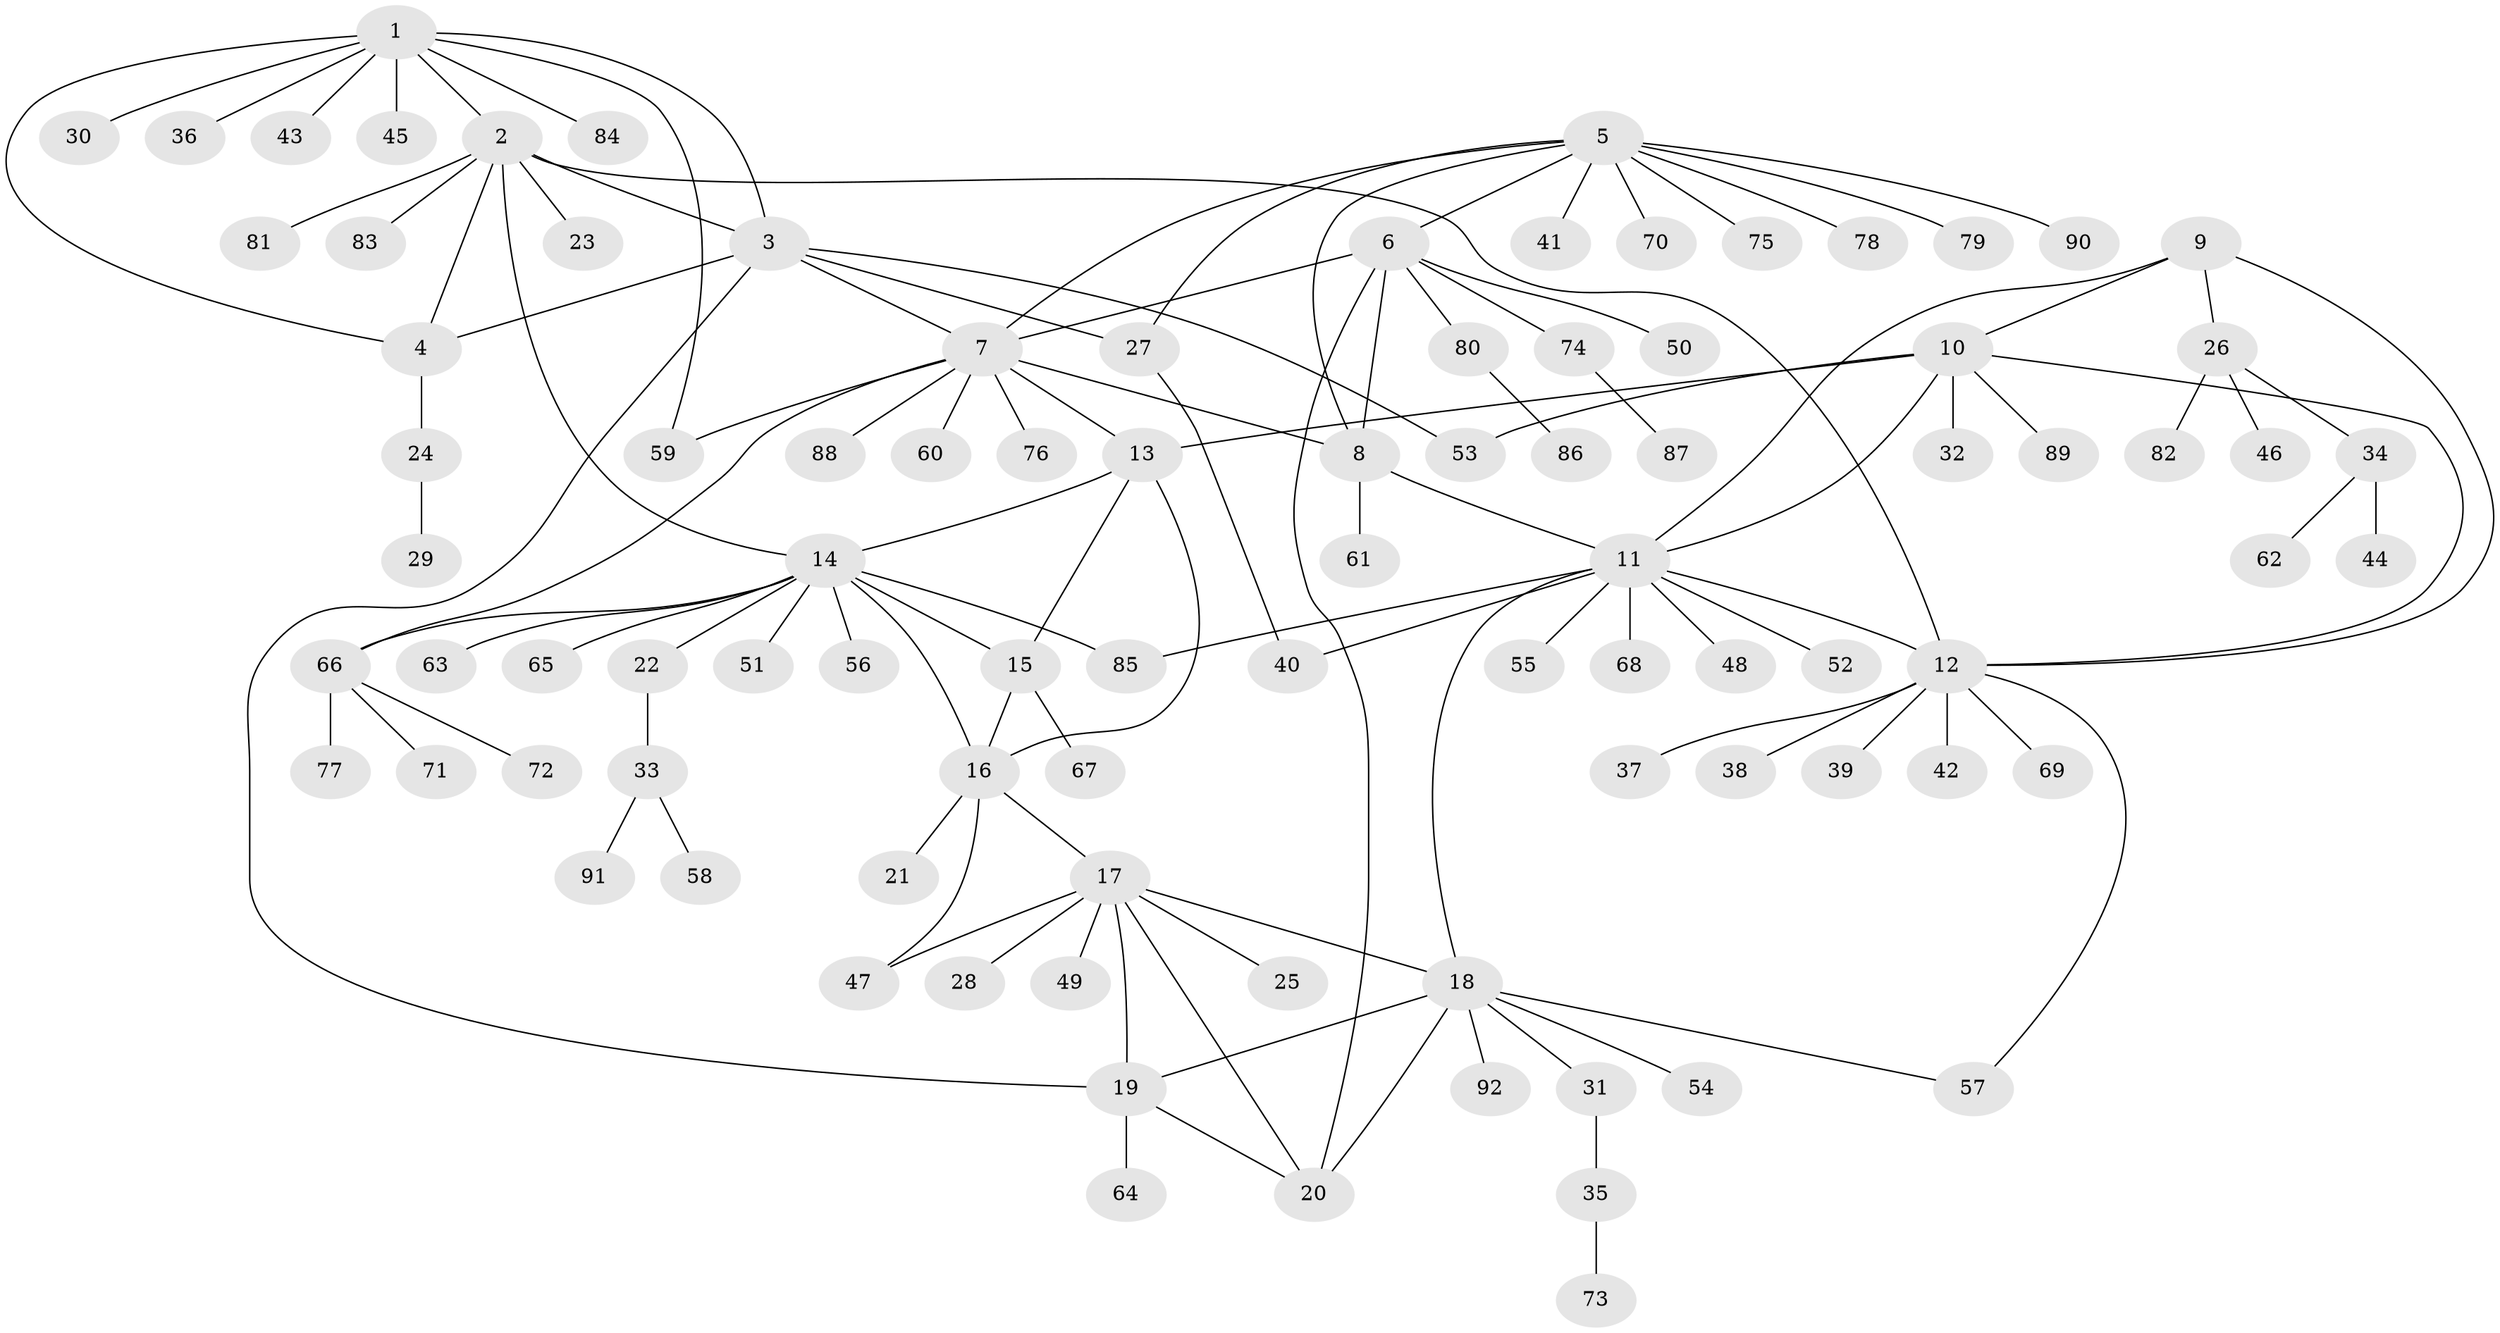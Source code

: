 // Generated by graph-tools (version 1.1) at 2025/02/03/09/25 03:02:50]
// undirected, 92 vertices, 120 edges
graph export_dot {
graph [start="1"]
  node [color=gray90,style=filled];
  1;
  2;
  3;
  4;
  5;
  6;
  7;
  8;
  9;
  10;
  11;
  12;
  13;
  14;
  15;
  16;
  17;
  18;
  19;
  20;
  21;
  22;
  23;
  24;
  25;
  26;
  27;
  28;
  29;
  30;
  31;
  32;
  33;
  34;
  35;
  36;
  37;
  38;
  39;
  40;
  41;
  42;
  43;
  44;
  45;
  46;
  47;
  48;
  49;
  50;
  51;
  52;
  53;
  54;
  55;
  56;
  57;
  58;
  59;
  60;
  61;
  62;
  63;
  64;
  65;
  66;
  67;
  68;
  69;
  70;
  71;
  72;
  73;
  74;
  75;
  76;
  77;
  78;
  79;
  80;
  81;
  82;
  83;
  84;
  85;
  86;
  87;
  88;
  89;
  90;
  91;
  92;
  1 -- 2;
  1 -- 3;
  1 -- 4;
  1 -- 30;
  1 -- 36;
  1 -- 43;
  1 -- 45;
  1 -- 59;
  1 -- 84;
  2 -- 3;
  2 -- 4;
  2 -- 12;
  2 -- 14;
  2 -- 23;
  2 -- 81;
  2 -- 83;
  3 -- 4;
  3 -- 7;
  3 -- 19;
  3 -- 27;
  3 -- 53;
  4 -- 24;
  5 -- 6;
  5 -- 7;
  5 -- 8;
  5 -- 27;
  5 -- 41;
  5 -- 70;
  5 -- 75;
  5 -- 78;
  5 -- 79;
  5 -- 90;
  6 -- 7;
  6 -- 8;
  6 -- 20;
  6 -- 50;
  6 -- 74;
  6 -- 80;
  7 -- 8;
  7 -- 13;
  7 -- 59;
  7 -- 60;
  7 -- 66;
  7 -- 76;
  7 -- 88;
  8 -- 11;
  8 -- 61;
  9 -- 10;
  9 -- 11;
  9 -- 12;
  9 -- 26;
  10 -- 11;
  10 -- 12;
  10 -- 13;
  10 -- 32;
  10 -- 53;
  10 -- 89;
  11 -- 12;
  11 -- 18;
  11 -- 40;
  11 -- 48;
  11 -- 52;
  11 -- 55;
  11 -- 68;
  11 -- 85;
  12 -- 37;
  12 -- 38;
  12 -- 39;
  12 -- 42;
  12 -- 57;
  12 -- 69;
  13 -- 14;
  13 -- 15;
  13 -- 16;
  14 -- 15;
  14 -- 16;
  14 -- 22;
  14 -- 51;
  14 -- 56;
  14 -- 63;
  14 -- 65;
  14 -- 66;
  14 -- 85;
  15 -- 16;
  15 -- 67;
  16 -- 17;
  16 -- 21;
  16 -- 47;
  17 -- 18;
  17 -- 19;
  17 -- 20;
  17 -- 25;
  17 -- 28;
  17 -- 47;
  17 -- 49;
  18 -- 19;
  18 -- 20;
  18 -- 31;
  18 -- 54;
  18 -- 57;
  18 -- 92;
  19 -- 20;
  19 -- 64;
  22 -- 33;
  24 -- 29;
  26 -- 34;
  26 -- 46;
  26 -- 82;
  27 -- 40;
  31 -- 35;
  33 -- 58;
  33 -- 91;
  34 -- 44;
  34 -- 62;
  35 -- 73;
  66 -- 71;
  66 -- 72;
  66 -- 77;
  74 -- 87;
  80 -- 86;
}
